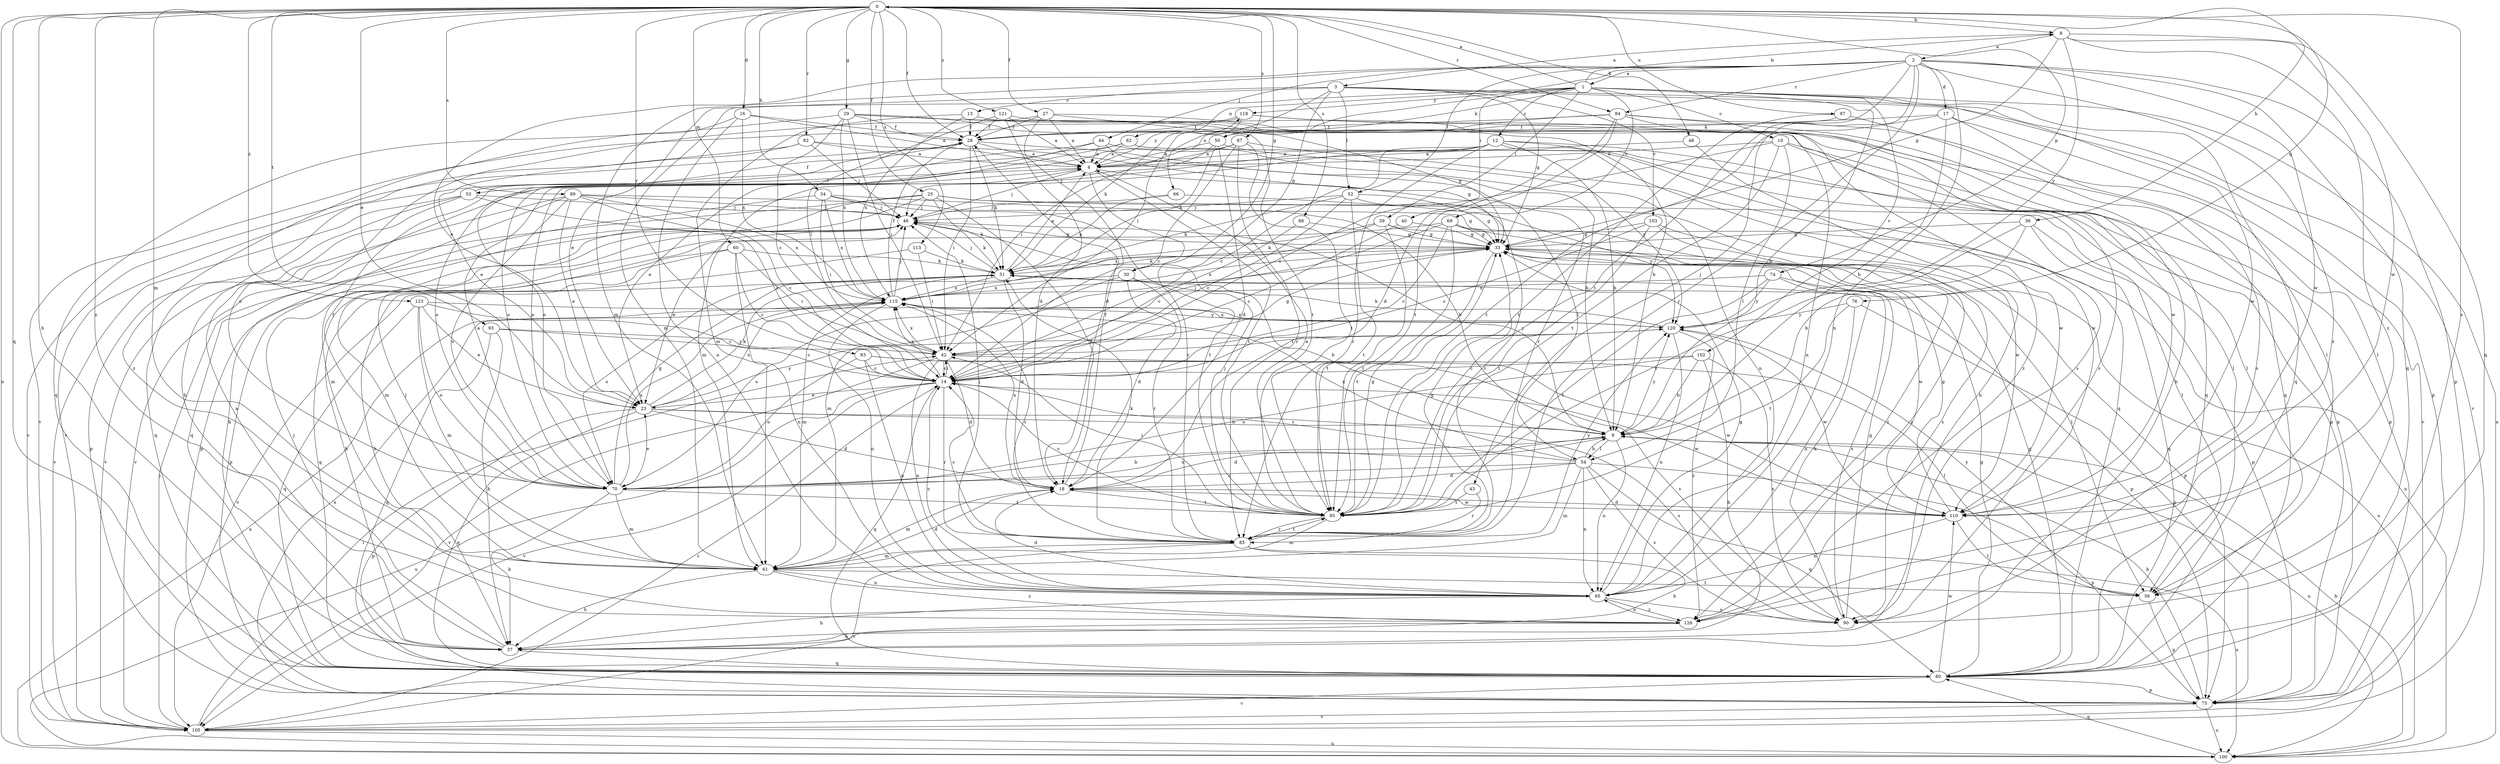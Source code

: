 strict digraph  {
0;
1;
2;
3;
4;
8;
9;
10;
12;
13;
14;
16;
17;
18;
23;
25;
27;
28;
29;
30;
33;
34;
36;
37;
39;
40;
42;
43;
44;
46;
48;
50;
51;
52;
53;
54;
56;
60;
61;
62;
65;
66;
69;
70;
74;
75;
76;
80;
82;
83;
84;
85;
87;
88;
89;
90;
93;
95;
97;
100;
102;
103;
105;
110;
113;
115;
118;
120;
121;
123;
126;
0 -> 8  [label=b];
0 -> 16  [label=d];
0 -> 23  [label=e];
0 -> 25  [label=f];
0 -> 27  [label=f];
0 -> 28  [label=f];
0 -> 29  [label=g];
0 -> 30  [label=g];
0 -> 34  [label=h];
0 -> 36  [label=h];
0 -> 37  [label=h];
0 -> 48  [label=k];
0 -> 60  [label=m];
0 -> 61  [label=m];
0 -> 74  [label=p];
0 -> 76  [label=q];
0 -> 80  [label=q];
0 -> 82  [label=r];
0 -> 83  [label=r];
0 -> 84  [label=r];
0 -> 87  [label=s];
0 -> 88  [label=s];
0 -> 89  [label=s];
0 -> 90  [label=s];
0 -> 93  [label=t];
0 -> 97  [label=u];
0 -> 100  [label=u];
0 -> 113  [label=x];
0 -> 121  [label=z];
0 -> 123  [label=z];
0 -> 126  [label=z];
1 -> 0  [label=a];
1 -> 8  [label=b];
1 -> 9  [label=b];
1 -> 10  [label=c];
1 -> 12  [label=c];
1 -> 39  [label=i];
1 -> 50  [label=k];
1 -> 61  [label=m];
1 -> 62  [label=n];
1 -> 66  [label=o];
1 -> 69  [label=o];
1 -> 80  [label=q];
1 -> 100  [label=u];
1 -> 102  [label=v];
1 -> 110  [label=w];
1 -> 118  [label=y];
2 -> 1  [label=a];
2 -> 17  [label=d];
2 -> 23  [label=e];
2 -> 40  [label=i];
2 -> 43  [label=j];
2 -> 44  [label=j];
2 -> 52  [label=l];
2 -> 61  [label=m];
2 -> 65  [label=n];
2 -> 75  [label=p];
2 -> 80  [label=q];
2 -> 84  [label=r];
2 -> 85  [label=r];
2 -> 95  [label=t];
2 -> 110  [label=w];
2 -> 126  [label=z];
3 -> 13  [label=c];
3 -> 23  [label=e];
3 -> 30  [label=g];
3 -> 33  [label=g];
3 -> 42  [label=i];
3 -> 52  [label=l];
3 -> 75  [label=p];
3 -> 103  [label=v];
3 -> 105  [label=v];
4 -> 46  [label=j];
4 -> 53  [label=l];
4 -> 54  [label=l];
4 -> 85  [label=r];
4 -> 95  [label=t];
4 -> 118  [label=y];
8 -> 2  [label=a];
8 -> 3  [label=a];
8 -> 33  [label=g];
8 -> 80  [label=q];
8 -> 110  [label=w];
8 -> 120  [label=y];
8 -> 126  [label=z];
9 -> 18  [label=d];
9 -> 46  [label=j];
9 -> 54  [label=l];
9 -> 65  [label=n];
9 -> 70  [label=o];
9 -> 100  [label=u];
9 -> 120  [label=y];
10 -> 4  [label=a];
10 -> 14  [label=c];
10 -> 54  [label=l];
10 -> 56  [label=l];
10 -> 75  [label=p];
10 -> 95  [label=t];
12 -> 4  [label=a];
12 -> 9  [label=b];
12 -> 14  [label=c];
12 -> 37  [label=h];
12 -> 61  [label=m];
12 -> 70  [label=o];
12 -> 75  [label=p];
12 -> 80  [label=q];
12 -> 85  [label=r];
13 -> 28  [label=f];
13 -> 61  [label=m];
13 -> 90  [label=s];
13 -> 115  [label=x];
14 -> 23  [label=e];
14 -> 42  [label=i];
14 -> 80  [label=q];
14 -> 85  [label=r];
14 -> 100  [label=u];
14 -> 105  [label=v];
14 -> 110  [label=w];
14 -> 115  [label=x];
16 -> 4  [label=a];
16 -> 28  [label=f];
16 -> 65  [label=n];
16 -> 115  [label=x];
16 -> 126  [label=z];
17 -> 9  [label=b];
17 -> 50  [label=k];
17 -> 90  [label=s];
17 -> 95  [label=t];
17 -> 105  [label=v];
18 -> 28  [label=f];
18 -> 61  [label=m];
18 -> 95  [label=t];
18 -> 110  [label=w];
18 -> 115  [label=x];
23 -> 9  [label=b];
23 -> 18  [label=d];
23 -> 51  [label=k];
23 -> 75  [label=p];
23 -> 80  [label=q];
23 -> 90  [label=s];
23 -> 115  [label=x];
23 -> 120  [label=y];
25 -> 18  [label=d];
25 -> 46  [label=j];
25 -> 51  [label=k];
25 -> 56  [label=l];
25 -> 61  [label=m];
25 -> 75  [label=p];
25 -> 105  [label=v];
25 -> 110  [label=w];
27 -> 4  [label=a];
27 -> 18  [label=d];
27 -> 28  [label=f];
27 -> 70  [label=o];
27 -> 95  [label=t];
27 -> 110  [label=w];
28 -> 4  [label=a];
28 -> 9  [label=b];
28 -> 42  [label=i];
28 -> 51  [label=k];
28 -> 105  [label=v];
29 -> 9  [label=b];
29 -> 14  [label=c];
29 -> 28  [label=f];
29 -> 33  [label=g];
29 -> 42  [label=i];
29 -> 80  [label=q];
29 -> 90  [label=s];
29 -> 115  [label=x];
30 -> 9  [label=b];
30 -> 18  [label=d];
30 -> 70  [label=o];
30 -> 85  [label=r];
30 -> 115  [label=x];
33 -> 51  [label=k];
33 -> 56  [label=l];
33 -> 61  [label=m];
33 -> 75  [label=p];
33 -> 95  [label=t];
33 -> 110  [label=w];
33 -> 115  [label=x];
34 -> 9  [label=b];
34 -> 42  [label=i];
34 -> 46  [label=j];
34 -> 80  [label=q];
34 -> 95  [label=t];
34 -> 115  [label=x];
36 -> 9  [label=b];
36 -> 33  [label=g];
36 -> 75  [label=p];
36 -> 80  [label=q];
36 -> 95  [label=t];
37 -> 4  [label=a];
37 -> 46  [label=j];
37 -> 80  [label=q];
39 -> 33  [label=g];
39 -> 51  [label=k];
39 -> 80  [label=q];
39 -> 95  [label=t];
39 -> 115  [label=x];
40 -> 14  [label=c];
40 -> 33  [label=g];
42 -> 14  [label=c];
42 -> 18  [label=d];
42 -> 33  [label=g];
42 -> 65  [label=n];
42 -> 90  [label=s];
42 -> 105  [label=v];
42 -> 115  [label=x];
43 -> 85  [label=r];
43 -> 95  [label=t];
44 -> 4  [label=a];
44 -> 23  [label=e];
44 -> 65  [label=n];
44 -> 70  [label=o];
44 -> 85  [label=r];
46 -> 33  [label=g];
46 -> 51  [label=k];
46 -> 61  [label=m];
46 -> 75  [label=p];
48 -> 4  [label=a];
48 -> 110  [label=w];
50 -> 4  [label=a];
50 -> 18  [label=d];
50 -> 46  [label=j];
50 -> 51  [label=k];
50 -> 120  [label=y];
51 -> 4  [label=a];
51 -> 18  [label=d];
51 -> 46  [label=j];
51 -> 61  [label=m];
51 -> 70  [label=o];
51 -> 100  [label=u];
51 -> 105  [label=v];
51 -> 115  [label=x];
52 -> 14  [label=c];
52 -> 33  [label=g];
52 -> 46  [label=j];
52 -> 51  [label=k];
52 -> 85  [label=r];
52 -> 95  [label=t];
53 -> 14  [label=c];
53 -> 28  [label=f];
53 -> 46  [label=j];
53 -> 75  [label=p];
53 -> 80  [label=q];
53 -> 105  [label=v];
54 -> 9  [label=b];
54 -> 14  [label=c];
54 -> 18  [label=d];
54 -> 61  [label=m];
54 -> 65  [label=n];
54 -> 70  [label=o];
54 -> 75  [label=p];
54 -> 80  [label=q];
54 -> 90  [label=s];
54 -> 115  [label=x];
56 -> 75  [label=p];
56 -> 120  [label=y];
60 -> 14  [label=c];
60 -> 37  [label=h];
60 -> 42  [label=i];
60 -> 51  [label=k];
60 -> 65  [label=n];
60 -> 80  [label=q];
61 -> 18  [label=d];
61 -> 37  [label=h];
61 -> 46  [label=j];
61 -> 65  [label=n];
61 -> 126  [label=z];
61 -> 56  [label=t];
62 -> 4  [label=a];
62 -> 56  [label=l];
62 -> 70  [label=o];
62 -> 75  [label=p];
62 -> 105  [label=v];
65 -> 14  [label=c];
65 -> 18  [label=d];
65 -> 33  [label=g];
65 -> 37  [label=h];
65 -> 90  [label=s];
65 -> 126  [label=z];
66 -> 46  [label=j];
66 -> 51  [label=k];
66 -> 120  [label=y];
69 -> 14  [label=c];
69 -> 23  [label=e];
69 -> 33  [label=g];
69 -> 42  [label=i];
69 -> 95  [label=t];
69 -> 100  [label=u];
69 -> 126  [label=z];
70 -> 4  [label=a];
70 -> 9  [label=b];
70 -> 23  [label=e];
70 -> 28  [label=f];
70 -> 33  [label=g];
70 -> 37  [label=h];
70 -> 61  [label=m];
70 -> 95  [label=t];
70 -> 115  [label=x];
74 -> 75  [label=p];
74 -> 90  [label=s];
74 -> 95  [label=t];
74 -> 115  [label=x];
74 -> 120  [label=y];
75 -> 9  [label=b];
75 -> 100  [label=u];
75 -> 105  [label=v];
75 -> 115  [label=x];
76 -> 65  [label=n];
76 -> 75  [label=p];
76 -> 95  [label=t];
76 -> 120  [label=y];
80 -> 33  [label=g];
80 -> 75  [label=p];
80 -> 105  [label=v];
80 -> 110  [label=w];
82 -> 4  [label=a];
82 -> 23  [label=e];
82 -> 33  [label=g];
82 -> 37  [label=h];
82 -> 46  [label=j];
83 -> 14  [label=c];
83 -> 56  [label=l];
83 -> 65  [label=n];
83 -> 70  [label=o];
83 -> 110  [label=w];
84 -> 18  [label=d];
84 -> 28  [label=f];
84 -> 37  [label=h];
84 -> 42  [label=i];
84 -> 56  [label=l];
84 -> 80  [label=q];
84 -> 95  [label=t];
85 -> 14  [label=c];
85 -> 33  [label=g];
85 -> 37  [label=h];
85 -> 46  [label=j];
85 -> 51  [label=k];
85 -> 61  [label=m];
85 -> 95  [label=t];
85 -> 100  [label=u];
85 -> 105  [label=v];
85 -> 120  [label=y];
87 -> 4  [label=a];
87 -> 14  [label=c];
87 -> 70  [label=o];
87 -> 85  [label=r];
87 -> 95  [label=t];
87 -> 110  [label=w];
88 -> 14  [label=c];
88 -> 33  [label=g];
89 -> 14  [label=c];
89 -> 23  [label=e];
89 -> 33  [label=g];
89 -> 37  [label=h];
89 -> 46  [label=j];
89 -> 70  [label=o];
89 -> 105  [label=v];
89 -> 115  [label=x];
90 -> 33  [label=g];
90 -> 51  [label=k];
93 -> 14  [label=c];
93 -> 37  [label=h];
93 -> 42  [label=i];
93 -> 80  [label=q];
95 -> 4  [label=a];
95 -> 14  [label=c];
95 -> 33  [label=g];
95 -> 42  [label=i];
95 -> 46  [label=j];
95 -> 61  [label=m];
95 -> 85  [label=r];
97 -> 28  [label=f];
97 -> 80  [label=q];
97 -> 95  [label=t];
100 -> 9  [label=b];
100 -> 80  [label=q];
102 -> 9  [label=b];
102 -> 14  [label=c];
102 -> 37  [label=h];
102 -> 70  [label=o];
102 -> 90  [label=s];
103 -> 14  [label=c];
103 -> 33  [label=g];
103 -> 90  [label=s];
103 -> 95  [label=t];
103 -> 126  [label=z];
105 -> 14  [label=c];
105 -> 42  [label=i];
105 -> 46  [label=j];
105 -> 100  [label=u];
110 -> 18  [label=d];
110 -> 33  [label=g];
110 -> 56  [label=l];
110 -> 65  [label=n];
113 -> 37  [label=h];
113 -> 42  [label=i];
113 -> 51  [label=k];
115 -> 28  [label=f];
115 -> 46  [label=j];
115 -> 65  [label=n];
115 -> 85  [label=r];
115 -> 100  [label=u];
115 -> 120  [label=y];
118 -> 28  [label=f];
118 -> 51  [label=k];
118 -> 65  [label=n];
118 -> 105  [label=v];
118 -> 126  [label=z];
120 -> 42  [label=i];
120 -> 51  [label=k];
120 -> 65  [label=n];
120 -> 110  [label=w];
120 -> 115  [label=x];
120 -> 126  [label=z];
121 -> 4  [label=a];
121 -> 18  [label=d];
121 -> 28  [label=f];
121 -> 42  [label=i];
121 -> 56  [label=l];
123 -> 14  [label=c];
123 -> 23  [label=e];
123 -> 61  [label=m];
123 -> 70  [label=o];
123 -> 80  [label=q];
123 -> 120  [label=y];
126 -> 37  [label=h];
126 -> 65  [label=n];
}
